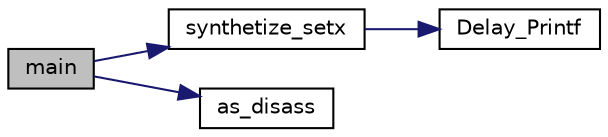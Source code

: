 digraph "main"
{
  edge [fontname="Helvetica",fontsize="10",labelfontname="Helvetica",labelfontsize="10"];
  node [fontname="Helvetica",fontsize="10",shape=record];
  rankdir="LR";
  Node1 [label="main",height=0.2,width=0.4,color="black", fillcolor="grey75", style="filled", fontcolor="black"];
  Node1 -> Node2 [color="midnightblue",fontsize="10",style="solid",fontname="Helvetica"];
  Node2 [label="synthetize_setx",height=0.2,width=0.4,color="black", fillcolor="white", style="filled",URL="$sparc64-setx_8c.html#a3398214a4ab7a354bb57e5e715c4ba12"];
  Node2 -> Node3 [color="midnightblue",fontsize="10",style="solid",fontname="Helvetica"];
  Node3 [label="Delay_Printf",height=0.2,width=0.4,color="black", fillcolor="white", style="filled",URL="$sparc64-setx_8c.html#a7884ec03fffa38e282f499d97aac3ee2"];
  Node1 -> Node4 [color="midnightblue",fontsize="10",style="solid",fontname="Helvetica"];
  Node4 [label="as_disass",height=0.2,width=0.4,color="black", fillcolor="white", style="filled",URL="$sparc64-setx_8c.html#a3bb8037d8545b0cca559b32a6a2b4e50"];
}
